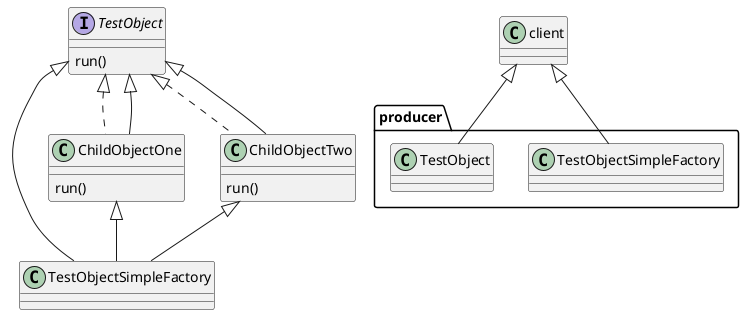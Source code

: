 @startuml
'https://plantuml.com/class-diagram

interface TestObject
class TestObjectSimpleFactory
class ChildObjectOne implements TestObject
class ChildObjectTwo implements TestObject
class client


namespace producer {
    TestObject <|-- TestObjectSimpleFactory
    ChildObjectOne <|-- TestObjectSimpleFactory
    ChildObjectTwo <|-- TestObjectSimpleFactory
    TestObject <|-- ChildObjectOne
    TestObject <|-- ChildObjectTwo

    TestObject : run()
    ChildObjectOne : run()
    ChildObjectTwo : run()
}

client <|-- producer.TestObjectSimpleFactory
client <|-- producer.TestObject




@enduml